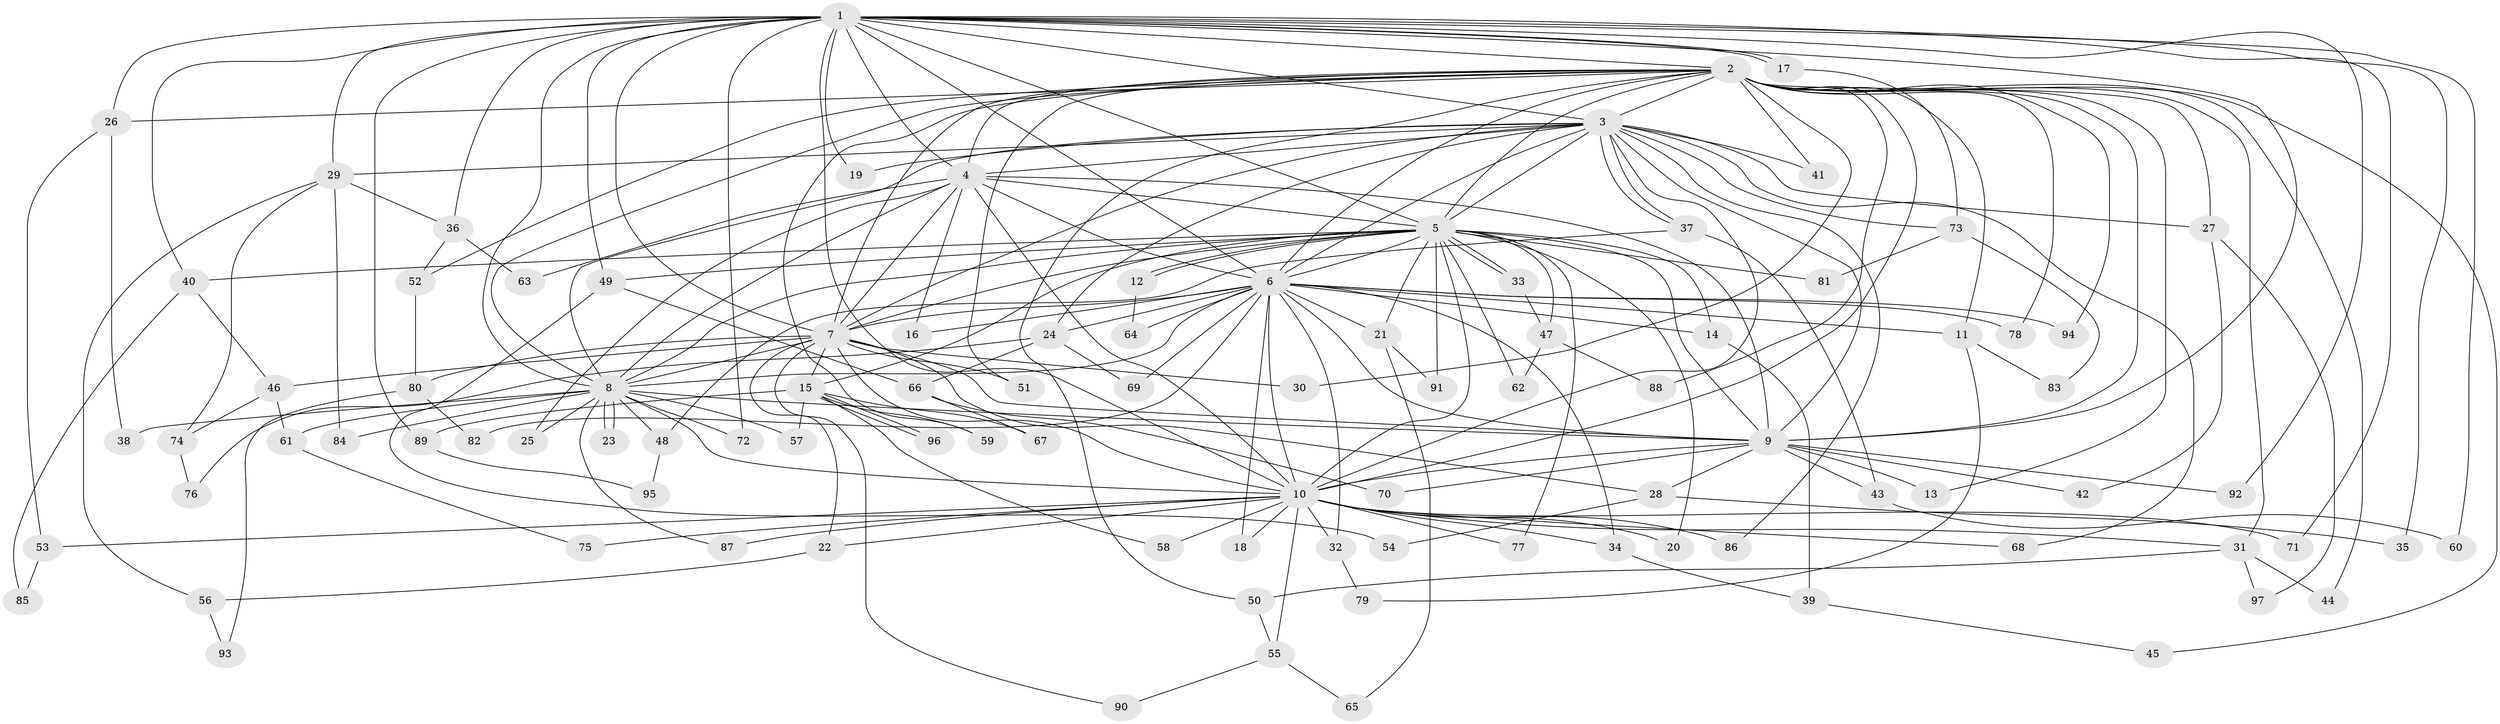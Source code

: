 // coarse degree distribution, {16: 0.017241379310344827, 29: 0.017241379310344827, 2: 0.5, 1: 0.1724137931034483, 6: 0.017241379310344827, 3: 0.06896551724137931, 4: 0.13793103448275862, 26: 0.017241379310344827, 11: 0.017241379310344827, 5: 0.034482758620689655}
// Generated by graph-tools (version 1.1) at 2025/47/03/04/25 21:47:47]
// undirected, 97 vertices, 219 edges
graph export_dot {
graph [start="1"]
  node [color=gray90,style=filled];
  1;
  2;
  3;
  4;
  5;
  6;
  7;
  8;
  9;
  10;
  11;
  12;
  13;
  14;
  15;
  16;
  17;
  18;
  19;
  20;
  21;
  22;
  23;
  24;
  25;
  26;
  27;
  28;
  29;
  30;
  31;
  32;
  33;
  34;
  35;
  36;
  37;
  38;
  39;
  40;
  41;
  42;
  43;
  44;
  45;
  46;
  47;
  48;
  49;
  50;
  51;
  52;
  53;
  54;
  55;
  56;
  57;
  58;
  59;
  60;
  61;
  62;
  63;
  64;
  65;
  66;
  67;
  68;
  69;
  70;
  71;
  72;
  73;
  74;
  75;
  76;
  77;
  78;
  79;
  80;
  81;
  82;
  83;
  84;
  85;
  86;
  87;
  88;
  89;
  90;
  91;
  92;
  93;
  94;
  95;
  96;
  97;
  1 -- 2;
  1 -- 3;
  1 -- 4;
  1 -- 5;
  1 -- 6;
  1 -- 7;
  1 -- 8;
  1 -- 9;
  1 -- 10;
  1 -- 17;
  1 -- 17;
  1 -- 19;
  1 -- 26;
  1 -- 29;
  1 -- 35;
  1 -- 36;
  1 -- 40;
  1 -- 49;
  1 -- 60;
  1 -- 71;
  1 -- 72;
  1 -- 89;
  1 -- 92;
  2 -- 3;
  2 -- 4;
  2 -- 5;
  2 -- 6;
  2 -- 7;
  2 -- 8;
  2 -- 9;
  2 -- 10;
  2 -- 11;
  2 -- 13;
  2 -- 26;
  2 -- 27;
  2 -- 30;
  2 -- 31;
  2 -- 41;
  2 -- 44;
  2 -- 45;
  2 -- 50;
  2 -- 51;
  2 -- 52;
  2 -- 59;
  2 -- 78;
  2 -- 88;
  2 -- 94;
  3 -- 4;
  3 -- 5;
  3 -- 6;
  3 -- 7;
  3 -- 8;
  3 -- 9;
  3 -- 10;
  3 -- 19;
  3 -- 24;
  3 -- 27;
  3 -- 29;
  3 -- 37;
  3 -- 37;
  3 -- 41;
  3 -- 68;
  3 -- 73;
  3 -- 86;
  4 -- 5;
  4 -- 6;
  4 -- 7;
  4 -- 8;
  4 -- 9;
  4 -- 10;
  4 -- 16;
  4 -- 25;
  4 -- 63;
  5 -- 6;
  5 -- 7;
  5 -- 8;
  5 -- 9;
  5 -- 10;
  5 -- 12;
  5 -- 12;
  5 -- 14;
  5 -- 15;
  5 -- 20;
  5 -- 21;
  5 -- 33;
  5 -- 33;
  5 -- 40;
  5 -- 47;
  5 -- 49;
  5 -- 62;
  5 -- 77;
  5 -- 81;
  5 -- 91;
  6 -- 7;
  6 -- 8;
  6 -- 9;
  6 -- 10;
  6 -- 11;
  6 -- 14;
  6 -- 16;
  6 -- 18;
  6 -- 21;
  6 -- 24;
  6 -- 32;
  6 -- 34;
  6 -- 64;
  6 -- 69;
  6 -- 78;
  6 -- 82;
  6 -- 94;
  7 -- 8;
  7 -- 9;
  7 -- 10;
  7 -- 15;
  7 -- 22;
  7 -- 28;
  7 -- 30;
  7 -- 46;
  7 -- 51;
  7 -- 80;
  7 -- 90;
  8 -- 9;
  8 -- 10;
  8 -- 23;
  8 -- 23;
  8 -- 25;
  8 -- 38;
  8 -- 48;
  8 -- 57;
  8 -- 61;
  8 -- 72;
  8 -- 84;
  8 -- 87;
  9 -- 10;
  9 -- 13;
  9 -- 28;
  9 -- 42;
  9 -- 43;
  9 -- 70;
  9 -- 92;
  10 -- 18;
  10 -- 20;
  10 -- 22;
  10 -- 31;
  10 -- 32;
  10 -- 34;
  10 -- 53;
  10 -- 55;
  10 -- 58;
  10 -- 68;
  10 -- 71;
  10 -- 75;
  10 -- 77;
  10 -- 86;
  10 -- 87;
  11 -- 79;
  11 -- 83;
  12 -- 64;
  14 -- 39;
  15 -- 57;
  15 -- 58;
  15 -- 59;
  15 -- 67;
  15 -- 89;
  15 -- 96;
  15 -- 96;
  17 -- 73;
  21 -- 65;
  21 -- 91;
  22 -- 56;
  24 -- 66;
  24 -- 69;
  24 -- 76;
  26 -- 38;
  26 -- 53;
  27 -- 42;
  27 -- 97;
  28 -- 35;
  28 -- 54;
  29 -- 36;
  29 -- 56;
  29 -- 74;
  29 -- 84;
  31 -- 44;
  31 -- 50;
  31 -- 97;
  32 -- 79;
  33 -- 47;
  34 -- 39;
  36 -- 52;
  36 -- 63;
  37 -- 43;
  37 -- 48;
  39 -- 45;
  40 -- 46;
  40 -- 85;
  43 -- 60;
  46 -- 61;
  46 -- 74;
  47 -- 62;
  47 -- 88;
  48 -- 95;
  49 -- 54;
  49 -- 66;
  50 -- 55;
  52 -- 80;
  53 -- 85;
  55 -- 65;
  55 -- 90;
  56 -- 93;
  61 -- 75;
  66 -- 67;
  66 -- 70;
  73 -- 81;
  73 -- 83;
  74 -- 76;
  80 -- 82;
  80 -- 93;
  89 -- 95;
}
